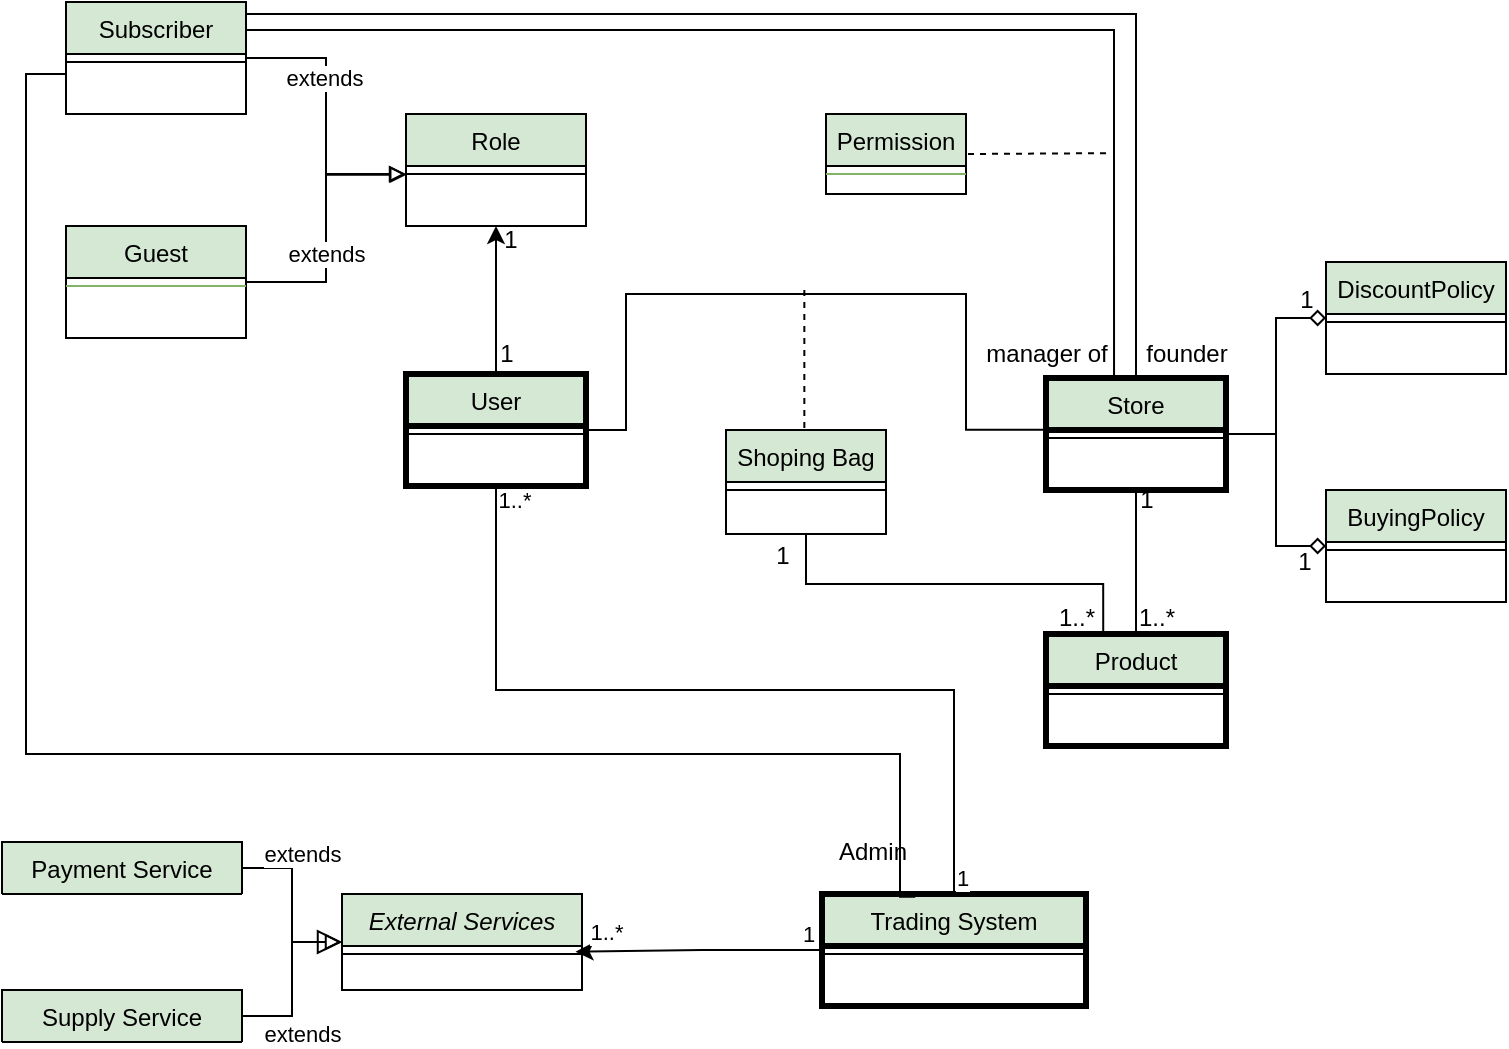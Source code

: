 <mxfile version="14.4.7" type="device"><diagram id="C5RBs43oDa-KdzZeNtuy" name="Page-1"><mxGraphModel dx="1113" dy="663" grid="1" gridSize="10" guides="1" tooltips="1" connect="1" arrows="1" fold="1" page="1" pageScale="1" pageWidth="827" pageHeight="1169" math="0" shadow="0"><root><mxCell id="WIyWlLk6GJQsqaUBKTNV-0"/><mxCell id="WIyWlLk6GJQsqaUBKTNV-1" parent="WIyWlLk6GJQsqaUBKTNV-0"/><mxCell id="w-E75SR8kPDKWGnWH_c8-24" style="edgeStyle=orthogonalEdgeStyle;rounded=0;orthogonalLoop=1;jettySize=auto;html=1;exitX=1;exitY=0.5;exitDx=0;exitDy=0;entryX=0.004;entryY=0.542;entryDx=0;entryDy=0;entryPerimeter=0;endArrow=block;endFill=0;" edge="1" parent="WIyWlLk6GJQsqaUBKTNV-1" source="w-E75SR8kPDKWGnWH_c8-21" target="w-E75SR8kPDKWGnWH_c8-8"><mxGeometry relative="1" as="geometry"/></mxCell><mxCell id="zkfFHV4jXpPFQw0GAbJ--0" value="External Services" style="swimlane;fontStyle=2;align=center;verticalAlign=top;childLayout=stackLayout;horizontal=1;startSize=26;horizontalStack=0;resizeParent=1;resizeLast=0;collapsible=1;marginBottom=0;rounded=0;shadow=0;strokeWidth=1;fillColor=#d5e8d4;" parent="WIyWlLk6GJQsqaUBKTNV-1" vertex="1"><mxGeometry x="208" y="490" width="120" height="48" as="geometry"><mxRectangle x="230" y="140" width="160" height="26" as="alternateBounds"/></mxGeometry></mxCell><mxCell id="zkfFHV4jXpPFQw0GAbJ--4" value="" style="line;html=1;strokeWidth=1;align=left;verticalAlign=middle;spacingTop=-1;spacingLeft=3;spacingRight=3;rotatable=0;labelPosition=right;points=[];portConstraint=eastwest;" parent="zkfFHV4jXpPFQw0GAbJ--0" vertex="1"><mxGeometry y="26" width="120" height="8" as="geometry"/></mxCell><mxCell id="zkfFHV4jXpPFQw0GAbJ--6" value="Payment Service&#10;" style="swimlane;fontStyle=0;align=center;verticalAlign=top;childLayout=stackLayout;horizontal=1;startSize=26;horizontalStack=0;resizeParent=1;resizeLast=0;collapsible=1;marginBottom=0;rounded=0;shadow=0;strokeWidth=1;fillColor=#d5e8d4;" parent="WIyWlLk6GJQsqaUBKTNV-1" vertex="1" collapsed="1"><mxGeometry x="38" y="464" width="120" height="26" as="geometry"><mxRectangle x="120" y="360" width="160" height="138" as="alternateBounds"/></mxGeometry></mxCell><mxCell id="zkfFHV4jXpPFQw0GAbJ--9" value="" style="line;html=1;strokeWidth=1;align=left;verticalAlign=middle;spacingTop=-1;spacingLeft=3;spacingRight=3;rotatable=0;labelPosition=right;points=[];portConstraint=eastwest;" parent="zkfFHV4jXpPFQw0GAbJ--6" vertex="1"><mxGeometry y="26" width="120" height="8" as="geometry"/></mxCell><mxCell id="zkfFHV4jXpPFQw0GAbJ--12" value="" style="endArrow=block;endSize=10;endFill=0;shadow=0;strokeWidth=1;rounded=0;edgeStyle=elbowEdgeStyle;elbow=vertical;" parent="WIyWlLk6GJQsqaUBKTNV-1" source="zkfFHV4jXpPFQw0GAbJ--6" target="zkfFHV4jXpPFQw0GAbJ--0" edge="1"><mxGeometry width="160" relative="1" as="geometry"><mxPoint x="208" y="182" as="sourcePoint"/><mxPoint x="208" y="182" as="targetPoint"/></mxGeometry></mxCell><mxCell id="w-E75SR8kPDKWGnWH_c8-30" style="edgeStyle=orthogonalEdgeStyle;rounded=0;orthogonalLoop=1;jettySize=auto;html=1;exitX=1;exitY=0.5;exitDx=0;exitDy=0;endArrow=block;endFill=0;" edge="1" parent="WIyWlLk6GJQsqaUBKTNV-1" source="zkfFHV4jXpPFQw0GAbJ--13" target="zkfFHV4jXpPFQw0GAbJ--0"><mxGeometry relative="1" as="geometry"/></mxCell><mxCell id="zkfFHV4jXpPFQw0GAbJ--13" value="Supply Service&#10;" style="swimlane;fontStyle=0;align=center;verticalAlign=top;childLayout=stackLayout;horizontal=1;startSize=26;horizontalStack=0;resizeParent=1;resizeLast=0;collapsible=1;marginBottom=0;rounded=0;shadow=0;strokeWidth=1;fillColor=#d5e8d4;" parent="WIyWlLk6GJQsqaUBKTNV-1" vertex="1" collapsed="1"><mxGeometry x="38" y="538" width="120" height="26" as="geometry"><mxRectangle x="330" y="360" width="160" height="70" as="alternateBounds"/></mxGeometry></mxCell><mxCell id="zkfFHV4jXpPFQw0GAbJ--15" value="" style="line;html=1;strokeWidth=1;align=left;verticalAlign=middle;spacingTop=-1;spacingLeft=3;spacingRight=3;rotatable=0;labelPosition=right;points=[];portConstraint=eastwest;" parent="zkfFHV4jXpPFQw0GAbJ--13" vertex="1"><mxGeometry y="26" width="120" height="8" as="geometry"/></mxCell><mxCell id="zkfFHV4jXpPFQw0GAbJ--17" value="Trading System" style="swimlane;fontStyle=0;align=center;verticalAlign=top;childLayout=stackLayout;horizontal=1;startSize=26;horizontalStack=0;resizeParent=1;resizeLast=0;collapsible=1;marginBottom=0;rounded=0;shadow=0;strokeWidth=3;fillColor=#d5e8d4;" parent="WIyWlLk6GJQsqaUBKTNV-1" vertex="1"><mxGeometry x="448" y="490" width="132" height="56" as="geometry"><mxRectangle x="440" y="511" width="160" height="26" as="alternateBounds"/></mxGeometry></mxCell><mxCell id="zkfFHV4jXpPFQw0GAbJ--23" value="" style="line;html=1;strokeWidth=1;align=left;verticalAlign=middle;spacingTop=-1;spacingLeft=3;spacingRight=3;rotatable=0;labelPosition=right;points=[];portConstraint=eastwest;" parent="zkfFHV4jXpPFQw0GAbJ--17" vertex="1"><mxGeometry y="26" width="132" height="8" as="geometry"/></mxCell><mxCell id="w-E75SR8kPDKWGnWH_c8-2" style="edgeStyle=orthogonalEdgeStyle;rounded=0;orthogonalLoop=1;jettySize=auto;html=1;exitX=0;exitY=0.5;exitDx=0;exitDy=0;entryX=0.973;entryY=0.357;entryDx=0;entryDy=0;entryPerimeter=0;" edge="1" parent="WIyWlLk6GJQsqaUBKTNV-1" source="zkfFHV4jXpPFQw0GAbJ--17" target="zkfFHV4jXpPFQw0GAbJ--4"><mxGeometry relative="1" as="geometry"/></mxCell><mxCell id="w-E75SR8kPDKWGnWH_c8-3" value="1" style="edgeLabel;html=1;align=center;verticalAlign=middle;resizable=0;points=[];" vertex="1" connectable="0" parent="w-E75SR8kPDKWGnWH_c8-2"><mxGeometry x="-0.883" y="-5" relative="1" as="geometry"><mxPoint y="-3" as="offset"/></mxGeometry></mxCell><mxCell id="w-E75SR8kPDKWGnWH_c8-4" value="1..*" style="edgeLabel;html=1;align=center;verticalAlign=middle;resizable=0;points=[];" vertex="1" connectable="0" parent="w-E75SR8kPDKWGnWH_c8-2"><mxGeometry x="0.761" y="-5" relative="1" as="geometry"><mxPoint y="-4.87" as="offset"/></mxGeometry></mxCell><mxCell id="w-E75SR8kPDKWGnWH_c8-44" style="edgeStyle=orthogonalEdgeStyle;rounded=0;orthogonalLoop=1;jettySize=auto;html=1;exitX=1;exitY=0.5;exitDx=0;exitDy=0;entryX=0;entryY=0.5;entryDx=0;entryDy=0;endArrow=diamond;endFill=0;" edge="1" parent="WIyWlLk6GJQsqaUBKTNV-1" source="w-E75SR8kPDKWGnWH_c8-5" target="w-E75SR8kPDKWGnWH_c8-41"><mxGeometry relative="1" as="geometry"/></mxCell><mxCell id="w-E75SR8kPDKWGnWH_c8-45" style="edgeStyle=orthogonalEdgeStyle;rounded=0;orthogonalLoop=1;jettySize=auto;html=1;exitX=1;exitY=0.5;exitDx=0;exitDy=0;entryX=0;entryY=0.5;entryDx=0;entryDy=0;endArrow=diamond;endFill=0;" edge="1" parent="WIyWlLk6GJQsqaUBKTNV-1" source="w-E75SR8kPDKWGnWH_c8-5" target="w-E75SR8kPDKWGnWH_c8-39"><mxGeometry relative="1" as="geometry"/></mxCell><mxCell id="w-E75SR8kPDKWGnWH_c8-65" style="edgeStyle=orthogonalEdgeStyle;rounded=0;orthogonalLoop=1;jettySize=auto;html=1;exitX=0.5;exitY=1;exitDx=0;exitDy=0;entryX=0.5;entryY=0;entryDx=0;entryDy=0;endArrow=none;endFill=0;" edge="1" parent="WIyWlLk6GJQsqaUBKTNV-1" source="w-E75SR8kPDKWGnWH_c8-5" target="w-E75SR8kPDKWGnWH_c8-63"><mxGeometry relative="1" as="geometry"/></mxCell><mxCell id="w-E75SR8kPDKWGnWH_c8-5" value="Store" style="swimlane;fontStyle=0;align=center;verticalAlign=top;childLayout=stackLayout;horizontal=1;startSize=26;horizontalStack=0;resizeParent=1;resizeLast=0;collapsible=1;marginBottom=0;rounded=0;shadow=0;strokeWidth=3;fillColor=#d5e8d4;" vertex="1" parent="WIyWlLk6GJQsqaUBKTNV-1"><mxGeometry x="560" y="232" width="90" height="56" as="geometry"><mxRectangle x="508" y="120" width="160" height="26" as="alternateBounds"/></mxGeometry></mxCell><mxCell id="w-E75SR8kPDKWGnWH_c8-6" value="" style="line;html=1;strokeWidth=1;align=left;verticalAlign=middle;spacingTop=-1;spacingLeft=3;spacingRight=3;rotatable=0;labelPosition=right;points=[];portConstraint=eastwest;" vertex="1" parent="w-E75SR8kPDKWGnWH_c8-5"><mxGeometry y="26" width="90" height="8" as="geometry"/></mxCell><mxCell id="w-E75SR8kPDKWGnWH_c8-7" value="Role" style="swimlane;fontStyle=0;align=center;verticalAlign=top;childLayout=stackLayout;horizontal=1;startSize=26;horizontalStack=0;resizeParent=1;resizeLast=0;collapsible=1;marginBottom=0;rounded=0;shadow=0;strokeWidth=1;fillColor=#d5e8d4;" vertex="1" parent="WIyWlLk6GJQsqaUBKTNV-1"><mxGeometry x="240" y="100" width="90" height="56" as="geometry"><mxRectangle x="508" y="120" width="160" height="26" as="alternateBounds"/></mxGeometry></mxCell><mxCell id="w-E75SR8kPDKWGnWH_c8-8" value="" style="line;html=1;strokeWidth=1;align=left;verticalAlign=middle;spacingTop=-1;spacingLeft=3;spacingRight=3;rotatable=0;labelPosition=right;points=[];portConstraint=eastwest;" vertex="1" parent="w-E75SR8kPDKWGnWH_c8-7"><mxGeometry y="26" width="90" height="8" as="geometry"/></mxCell><mxCell id="w-E75SR8kPDKWGnWH_c8-11" style="edgeStyle=orthogonalEdgeStyle;rounded=0;orthogonalLoop=1;jettySize=auto;html=1;exitX=0.5;exitY=0;exitDx=0;exitDy=0;entryX=0.5;entryY=1;entryDx=0;entryDy=0;" edge="1" parent="WIyWlLk6GJQsqaUBKTNV-1" source="w-E75SR8kPDKWGnWH_c8-9" target="w-E75SR8kPDKWGnWH_c8-7"><mxGeometry relative="1" as="geometry"><mxPoint x="285" y="160" as="targetPoint"/></mxGeometry></mxCell><mxCell id="w-E75SR8kPDKWGnWH_c8-31" style="edgeStyle=orthogonalEdgeStyle;rounded=0;orthogonalLoop=1;jettySize=auto;html=1;exitX=0.5;exitY=1;exitDx=0;exitDy=0;entryX=0.5;entryY=0;entryDx=0;entryDy=0;endArrow=none;endFill=0;" edge="1" parent="WIyWlLk6GJQsqaUBKTNV-1" source="w-E75SR8kPDKWGnWH_c8-9" target="zkfFHV4jXpPFQw0GAbJ--17"><mxGeometry relative="1" as="geometry"/></mxCell><mxCell id="w-E75SR8kPDKWGnWH_c8-32" value="1..*" style="edgeLabel;html=1;align=center;verticalAlign=middle;resizable=0;points=[];" vertex="1" connectable="0" parent="w-E75SR8kPDKWGnWH_c8-31"><mxGeometry x="-0.97" relative="1" as="geometry"><mxPoint x="9" as="offset"/></mxGeometry></mxCell><mxCell id="w-E75SR8kPDKWGnWH_c8-33" value="1" style="edgeLabel;html=1;align=center;verticalAlign=middle;resizable=0;points=[];" vertex="1" connectable="0" parent="w-E75SR8kPDKWGnWH_c8-31"><mxGeometry x="0.972" relative="1" as="geometry"><mxPoint x="4" y="-2" as="offset"/></mxGeometry></mxCell><mxCell id="w-E75SR8kPDKWGnWH_c8-68" style="edgeStyle=orthogonalEdgeStyle;rounded=0;orthogonalLoop=1;jettySize=auto;html=1;exitX=1;exitY=0.5;exitDx=0;exitDy=0;entryX=0.035;entryY=-0.013;entryDx=0;entryDy=0;entryPerimeter=0;endArrow=none;endFill=0;" edge="1" parent="WIyWlLk6GJQsqaUBKTNV-1" source="w-E75SR8kPDKWGnWH_c8-9" target="w-E75SR8kPDKWGnWH_c8-6"><mxGeometry relative="1" as="geometry"><Array as="points"><mxPoint x="350" y="258"/><mxPoint x="350" y="190"/><mxPoint x="420" y="190"/><mxPoint x="520" y="190"/><mxPoint x="520" y="258"/></Array></mxGeometry></mxCell><mxCell id="w-E75SR8kPDKWGnWH_c8-9" value="User" style="swimlane;fontStyle=0;align=center;verticalAlign=top;childLayout=stackLayout;horizontal=1;startSize=26;horizontalStack=0;resizeParent=1;resizeLast=0;collapsible=1;marginBottom=0;rounded=0;shadow=0;strokeWidth=3;fillColor=#d5e8d4;" vertex="1" parent="WIyWlLk6GJQsqaUBKTNV-1"><mxGeometry x="240" y="230" width="90" height="56" as="geometry"><mxRectangle x="508" y="120" width="160" height="26" as="alternateBounds"/></mxGeometry></mxCell><mxCell id="w-E75SR8kPDKWGnWH_c8-10" value="" style="line;html=1;strokeWidth=1;align=left;verticalAlign=middle;spacingTop=-1;spacingLeft=3;spacingRight=3;rotatable=0;labelPosition=right;points=[];portConstraint=eastwest;" vertex="1" parent="w-E75SR8kPDKWGnWH_c8-9"><mxGeometry y="26" width="90" height="8" as="geometry"/></mxCell><mxCell id="w-E75SR8kPDKWGnWH_c8-12" value="1" style="text;html=1;align=center;verticalAlign=middle;resizable=0;points=[];autosize=1;" vertex="1" parent="WIyWlLk6GJQsqaUBKTNV-1"><mxGeometry x="280" y="210" width="20" height="20" as="geometry"/></mxCell><mxCell id="w-E75SR8kPDKWGnWH_c8-16" value="1" style="text;html=1;align=center;verticalAlign=middle;resizable=0;points=[];autosize=1;" vertex="1" parent="WIyWlLk6GJQsqaUBKTNV-1"><mxGeometry x="282" y="153" width="20" height="20" as="geometry"/></mxCell><mxCell id="w-E75SR8kPDKWGnWH_c8-26" style="edgeStyle=orthogonalEdgeStyle;rounded=0;orthogonalLoop=1;jettySize=auto;html=1;exitX=1;exitY=0.5;exitDx=0;exitDy=0;entryX=0;entryY=0.5;entryDx=0;entryDy=0;entryPerimeter=0;endArrow=block;endFill=0;" edge="1" parent="WIyWlLk6GJQsqaUBKTNV-1" source="w-E75SR8kPDKWGnWH_c8-19" target="w-E75SR8kPDKWGnWH_c8-8"><mxGeometry relative="1" as="geometry"/></mxCell><mxCell id="w-E75SR8kPDKWGnWH_c8-28" value="extends" style="edgeLabel;html=1;align=center;verticalAlign=middle;resizable=0;points=[];" vertex="1" connectable="0" parent="w-E75SR8kPDKWGnWH_c8-26"><mxGeometry x="-0.283" y="-1" relative="1" as="geometry"><mxPoint x="1" y="88.48" as="offset"/></mxGeometry></mxCell><mxCell id="w-E75SR8kPDKWGnWH_c8-27" value="extends" style="edgeLabel;html=1;align=center;verticalAlign=middle;resizable=0;points=[];" vertex="1" connectable="0" parent="w-E75SR8kPDKWGnWH_c8-26"><mxGeometry x="-0.283" y="-1" relative="1" as="geometry"><mxPoint as="offset"/></mxGeometry></mxCell><mxCell id="w-E75SR8kPDKWGnWH_c8-57" value="extends" style="edgeLabel;html=1;align=center;verticalAlign=middle;resizable=0;points=[];" vertex="1" connectable="0" parent="w-E75SR8kPDKWGnWH_c8-26"><mxGeometry x="-0.283" y="-1" relative="1" as="geometry"><mxPoint x="-11" y="478" as="offset"/></mxGeometry></mxCell><mxCell id="w-E75SR8kPDKWGnWH_c8-58" value="extends" style="edgeLabel;html=1;align=center;verticalAlign=middle;resizable=0;points=[];" vertex="1" connectable="0" parent="w-E75SR8kPDKWGnWH_c8-26"><mxGeometry x="-0.283" y="-1" relative="1" as="geometry"><mxPoint x="-11" y="388" as="offset"/></mxGeometry></mxCell><mxCell id="w-E75SR8kPDKWGnWH_c8-34" style="edgeStyle=orthogonalEdgeStyle;rounded=0;orthogonalLoop=1;jettySize=auto;html=1;exitX=0;exitY=0.5;exitDx=0;exitDy=0;entryX=0.353;entryY=0.025;entryDx=0;entryDy=0;entryPerimeter=0;endArrow=none;endFill=0;" edge="1" parent="WIyWlLk6GJQsqaUBKTNV-1" source="w-E75SR8kPDKWGnWH_c8-19" target="zkfFHV4jXpPFQw0GAbJ--17"><mxGeometry relative="1" as="geometry"><Array as="points"><mxPoint x="70" y="80"/><mxPoint x="50" y="80"/><mxPoint x="50" y="420"/><mxPoint x="487" y="420"/></Array></mxGeometry></mxCell><mxCell id="w-E75SR8kPDKWGnWH_c8-49" style="edgeStyle=orthogonalEdgeStyle;rounded=0;orthogonalLoop=1;jettySize=auto;html=1;exitX=1;exitY=0.25;exitDx=0;exitDy=0;entryX=0.378;entryY=0.018;entryDx=0;entryDy=0;entryPerimeter=0;endArrow=none;endFill=0;" edge="1" parent="WIyWlLk6GJQsqaUBKTNV-1" source="w-E75SR8kPDKWGnWH_c8-19" target="w-E75SR8kPDKWGnWH_c8-5"><mxGeometry relative="1" as="geometry"/></mxCell><mxCell id="w-E75SR8kPDKWGnWH_c8-50" style="edgeStyle=orthogonalEdgeStyle;rounded=0;orthogonalLoop=1;jettySize=auto;html=1;exitX=1;exitY=0;exitDx=0;exitDy=0;entryX=0.5;entryY=0;entryDx=0;entryDy=0;endArrow=none;endFill=0;" edge="1" parent="WIyWlLk6GJQsqaUBKTNV-1" source="w-E75SR8kPDKWGnWH_c8-19" target="w-E75SR8kPDKWGnWH_c8-5"><mxGeometry relative="1" as="geometry"><Array as="points"><mxPoint x="160" y="50"/><mxPoint x="605" y="50"/></Array></mxGeometry></mxCell><mxCell id="w-E75SR8kPDKWGnWH_c8-19" value="Subscriber" style="swimlane;fontStyle=0;align=center;verticalAlign=top;childLayout=stackLayout;horizontal=1;startSize=26;horizontalStack=0;resizeParent=1;resizeLast=0;collapsible=1;marginBottom=0;rounded=0;shadow=0;strokeWidth=1;fillColor=#d5e8d4;" vertex="1" parent="WIyWlLk6GJQsqaUBKTNV-1"><mxGeometry x="70" y="44" width="90" height="56" as="geometry"><mxRectangle x="508" y="120" width="160" height="26" as="alternateBounds"/></mxGeometry></mxCell><mxCell id="w-E75SR8kPDKWGnWH_c8-20" value="" style="line;html=1;strokeWidth=1;align=left;verticalAlign=middle;spacingTop=-1;spacingLeft=3;spacingRight=3;rotatable=0;labelPosition=right;points=[];portConstraint=eastwest;" vertex="1" parent="w-E75SR8kPDKWGnWH_c8-19"><mxGeometry y="26" width="90" height="8" as="geometry"/></mxCell><mxCell id="w-E75SR8kPDKWGnWH_c8-21" value="Guest" style="swimlane;fontStyle=0;align=center;verticalAlign=top;childLayout=stackLayout;horizontal=1;startSize=26;horizontalStack=0;resizeParent=1;resizeLast=0;collapsible=1;marginBottom=0;rounded=0;shadow=0;strokeWidth=1;fillColor=#d5e8d4;" vertex="1" parent="WIyWlLk6GJQsqaUBKTNV-1"><mxGeometry x="70" y="156" width="90" height="56" as="geometry"><mxRectangle x="508" y="120" width="160" height="26" as="alternateBounds"/></mxGeometry></mxCell><mxCell id="w-E75SR8kPDKWGnWH_c8-22" value="" style="line;html=1;strokeWidth=1;align=left;verticalAlign=middle;spacingTop=-1;spacingLeft=3;spacingRight=3;rotatable=0;labelPosition=right;points=[];portConstraint=eastwest;fillColor=#d5e8d4;strokeColor=#82b366;" vertex="1" parent="w-E75SR8kPDKWGnWH_c8-21"><mxGeometry y="26" width="90" height="8" as="geometry"/></mxCell><mxCell id="w-E75SR8kPDKWGnWH_c8-35" value="Admin" style="text;html=1;align=center;verticalAlign=middle;resizable=0;points=[];autosize=1;" vertex="1" parent="WIyWlLk6GJQsqaUBKTNV-1"><mxGeometry x="448" y="459" width="50" height="20" as="geometry"/></mxCell><mxCell id="w-E75SR8kPDKWGnWH_c8-39" value="BuyingPolicy" style="swimlane;fontStyle=0;align=center;verticalAlign=top;childLayout=stackLayout;horizontal=1;startSize=26;horizontalStack=0;resizeParent=1;resizeLast=0;collapsible=1;marginBottom=0;rounded=0;shadow=0;strokeWidth=1;fillColor=#d5e8d4;" vertex="1" parent="WIyWlLk6GJQsqaUBKTNV-1"><mxGeometry x="700" y="288" width="90" height="56" as="geometry"><mxRectangle x="508" y="120" width="160" height="26" as="alternateBounds"/></mxGeometry></mxCell><mxCell id="w-E75SR8kPDKWGnWH_c8-40" value="" style="line;html=1;strokeWidth=1;align=left;verticalAlign=middle;spacingTop=-1;spacingLeft=3;spacingRight=3;rotatable=0;labelPosition=right;points=[];portConstraint=eastwest;" vertex="1" parent="w-E75SR8kPDKWGnWH_c8-39"><mxGeometry y="26" width="90" height="8" as="geometry"/></mxCell><mxCell id="w-E75SR8kPDKWGnWH_c8-41" value="DiscountPolicy" style="swimlane;fontStyle=0;align=center;verticalAlign=top;childLayout=stackLayout;horizontal=1;startSize=26;horizontalStack=0;resizeParent=1;resizeLast=0;collapsible=1;marginBottom=0;rounded=0;shadow=0;strokeWidth=1;fillColor=#d5e8d4;" vertex="1" parent="WIyWlLk6GJQsqaUBKTNV-1"><mxGeometry x="700" y="174" width="90" height="56" as="geometry"><mxRectangle x="508" y="120" width="160" height="26" as="alternateBounds"/></mxGeometry></mxCell><mxCell id="w-E75SR8kPDKWGnWH_c8-42" value="" style="line;html=1;strokeWidth=1;align=left;verticalAlign=middle;spacingTop=-1;spacingLeft=3;spacingRight=3;rotatable=0;labelPosition=right;points=[];portConstraint=eastwest;" vertex="1" parent="w-E75SR8kPDKWGnWH_c8-41"><mxGeometry y="26" width="90" height="8" as="geometry"/></mxCell><mxCell id="w-E75SR8kPDKWGnWH_c8-46" value="1" style="text;html=1;align=center;verticalAlign=middle;resizable=0;points=[];autosize=1;" vertex="1" parent="WIyWlLk6GJQsqaUBKTNV-1"><mxGeometry x="680" y="183" width="20" height="20" as="geometry"/></mxCell><mxCell id="w-E75SR8kPDKWGnWH_c8-47" value="1" style="text;html=1;align=center;verticalAlign=middle;resizable=0;points=[];autosize=1;" vertex="1" parent="WIyWlLk6GJQsqaUBKTNV-1"><mxGeometry x="679" y="314" width="20" height="20" as="geometry"/></mxCell><mxCell id="w-E75SR8kPDKWGnWH_c8-51" value="manager of" style="text;html=1;align=center;verticalAlign=middle;resizable=0;points=[];autosize=1;" vertex="1" parent="WIyWlLk6GJQsqaUBKTNV-1"><mxGeometry x="520" y="210" width="80" height="20" as="geometry"/></mxCell><mxCell id="w-E75SR8kPDKWGnWH_c8-52" value="founder" style="text;html=1;align=center;verticalAlign=middle;resizable=0;points=[];autosize=1;" vertex="1" parent="WIyWlLk6GJQsqaUBKTNV-1"><mxGeometry x="600" y="210" width="60" height="20" as="geometry"/></mxCell><mxCell id="w-E75SR8kPDKWGnWH_c8-63" value="Product" style="swimlane;fontStyle=0;align=center;verticalAlign=top;childLayout=stackLayout;horizontal=1;startSize=26;horizontalStack=0;resizeParent=1;resizeLast=0;collapsible=1;marginBottom=0;rounded=0;shadow=0;strokeWidth=3;fillColor=#d5e8d4;" vertex="1" parent="WIyWlLk6GJQsqaUBKTNV-1"><mxGeometry x="560" y="360" width="90" height="56" as="geometry"><mxRectangle x="508" y="120" width="160" height="26" as="alternateBounds"/></mxGeometry></mxCell><mxCell id="w-E75SR8kPDKWGnWH_c8-64" value="" style="line;html=1;strokeWidth=1;align=left;verticalAlign=middle;spacingTop=-1;spacingLeft=3;spacingRight=3;rotatable=0;labelPosition=right;points=[];portConstraint=eastwest;" vertex="1" parent="w-E75SR8kPDKWGnWH_c8-63"><mxGeometry y="26" width="90" height="8" as="geometry"/></mxCell><mxCell id="w-E75SR8kPDKWGnWH_c8-66" value="1" style="text;html=1;align=center;verticalAlign=middle;resizable=0;points=[];autosize=1;" vertex="1" parent="WIyWlLk6GJQsqaUBKTNV-1"><mxGeometry x="600" y="283" width="20" height="20" as="geometry"/></mxCell><mxCell id="w-E75SR8kPDKWGnWH_c8-67" value="1..*" style="text;html=1;align=center;verticalAlign=middle;resizable=0;points=[];autosize=1;" vertex="1" parent="WIyWlLk6GJQsqaUBKTNV-1"><mxGeometry x="600" y="342" width="30" height="20" as="geometry"/></mxCell><mxCell id="w-E75SR8kPDKWGnWH_c8-69" value="" style="endArrow=none;html=1;dashed=1;endFill=0;" edge="1" parent="WIyWlLk6GJQsqaUBKTNV-1"><mxGeometry width="50" height="50" relative="1" as="geometry"><mxPoint x="439.17" y="188" as="sourcePoint"/><mxPoint x="439.17" y="258" as="targetPoint"/></mxGeometry></mxCell><mxCell id="w-E75SR8kPDKWGnWH_c8-72" style="edgeStyle=orthogonalEdgeStyle;rounded=0;orthogonalLoop=1;jettySize=auto;html=1;exitX=0.5;exitY=1;exitDx=0;exitDy=0;entryX=0.318;entryY=-0.001;entryDx=0;entryDy=0;entryPerimeter=0;endArrow=none;endFill=0;" edge="1" parent="WIyWlLk6GJQsqaUBKTNV-1" source="w-E75SR8kPDKWGnWH_c8-70" target="w-E75SR8kPDKWGnWH_c8-63"><mxGeometry relative="1" as="geometry"/></mxCell><mxCell id="w-E75SR8kPDKWGnWH_c8-70" value="Shoping Bag" style="swimlane;fontStyle=0;align=center;verticalAlign=top;childLayout=stackLayout;horizontal=1;startSize=26;horizontalStack=0;resizeParent=1;resizeLast=0;collapsible=1;marginBottom=0;rounded=0;shadow=0;strokeWidth=1;fillColor=#d5e8d4;" vertex="1" parent="WIyWlLk6GJQsqaUBKTNV-1"><mxGeometry x="400" y="258" width="80" height="52" as="geometry"><mxRectangle x="508" y="120" width="160" height="26" as="alternateBounds"/></mxGeometry></mxCell><mxCell id="w-E75SR8kPDKWGnWH_c8-71" value="" style="line;html=1;strokeWidth=1;align=left;verticalAlign=middle;spacingTop=-1;spacingLeft=3;spacingRight=3;rotatable=0;labelPosition=right;points=[];portConstraint=eastwest;" vertex="1" parent="w-E75SR8kPDKWGnWH_c8-70"><mxGeometry y="26" width="80" height="8" as="geometry"/></mxCell><mxCell id="w-E75SR8kPDKWGnWH_c8-73" value="1" style="text;html=1;align=center;verticalAlign=middle;resizable=0;points=[];autosize=1;" vertex="1" parent="WIyWlLk6GJQsqaUBKTNV-1"><mxGeometry x="383" y="311" width="90" height="20" as="geometry"/></mxCell><mxCell id="w-E75SR8kPDKWGnWH_c8-74" value="1..*" style="text;html=1;align=center;verticalAlign=middle;resizable=0;points=[];autosize=1;" vertex="1" parent="WIyWlLk6GJQsqaUBKTNV-1"><mxGeometry x="560" y="342" width="30" height="20" as="geometry"/></mxCell><mxCell id="w-E75SR8kPDKWGnWH_c8-75" value="" style="endArrow=none;html=1;endFill=0;dashed=1;entryX=1;entryY=0.5;entryDx=0;entryDy=0;" edge="1" parent="WIyWlLk6GJQsqaUBKTNV-1" target="w-E75SR8kPDKWGnWH_c8-76"><mxGeometry width="50" height="50" relative="1" as="geometry"><mxPoint x="590" y="119.58" as="sourcePoint"/><mxPoint x="530" y="119.58" as="targetPoint"/></mxGeometry></mxCell><mxCell id="w-E75SR8kPDKWGnWH_c8-76" value="Permission" style="swimlane;fontStyle=0;align=center;verticalAlign=top;childLayout=stackLayout;horizontal=1;startSize=26;horizontalStack=0;resizeParent=1;resizeLast=0;collapsible=1;marginBottom=0;rounded=0;shadow=0;strokeWidth=1;fillColor=#d5e8d4;" vertex="1" parent="WIyWlLk6GJQsqaUBKTNV-1"><mxGeometry x="450" y="100" width="70" height="40" as="geometry"><mxRectangle x="508" y="120" width="160" height="26" as="alternateBounds"/></mxGeometry></mxCell><mxCell id="w-E75SR8kPDKWGnWH_c8-77" value="" style="line;html=1;strokeWidth=1;align=left;verticalAlign=middle;spacingTop=-1;spacingLeft=3;spacingRight=3;rotatable=0;labelPosition=right;points=[];portConstraint=eastwest;fillColor=#d5e8d4;strokeColor=#82b366;" vertex="1" parent="w-E75SR8kPDKWGnWH_c8-76"><mxGeometry y="26" width="70" height="8" as="geometry"/></mxCell></root></mxGraphModel></diagram></mxfile>
